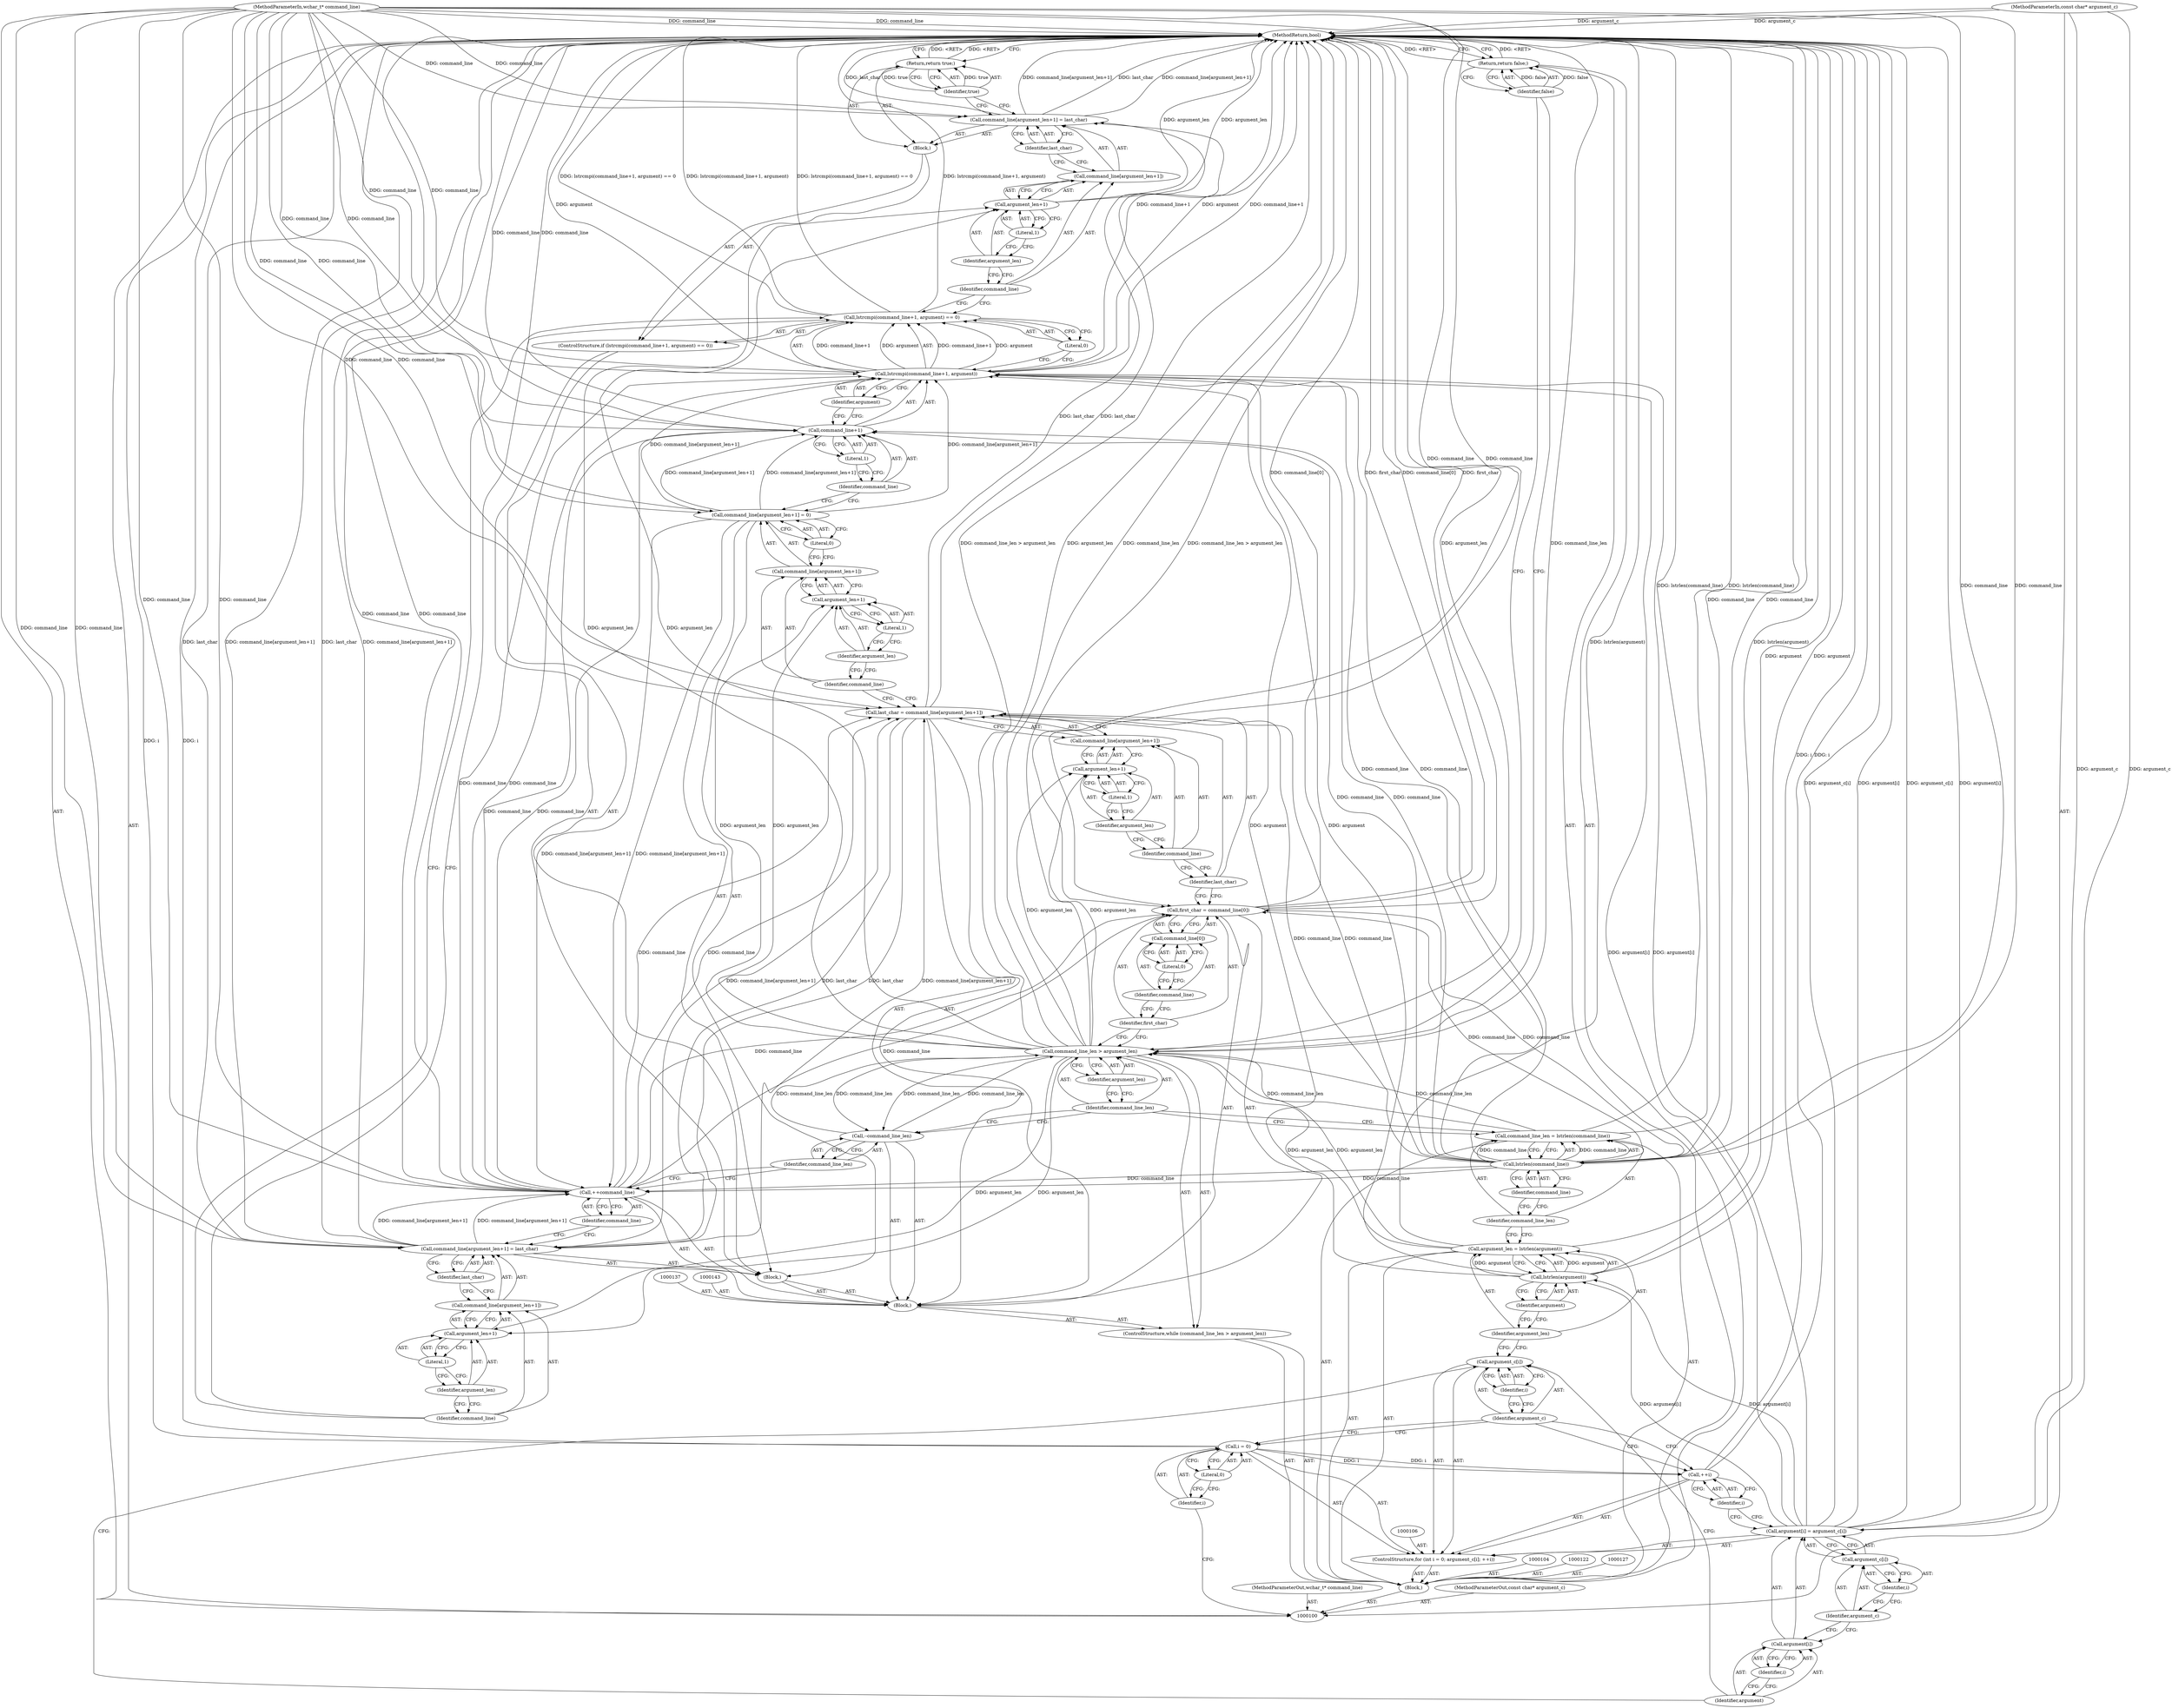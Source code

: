 digraph "1_Chrome_514f93279494ec4448b34a7aeeff27eccaae983f" {
"1000190" [label="(MethodReturn,bool)"];
"1000101" [label="(MethodParameterIn,wchar_t* command_line)"];
"1000242" [label="(MethodParameterOut,wchar_t* command_line)"];
"1000102" [label="(MethodParameterIn,const char* argument_c)"];
"1000243" [label="(MethodParameterOut,const char* argument_c)"];
"1000103" [label="(Block,)"];
"1000144" [label="(Call,last_char = command_line[argument_len+1])"];
"1000145" [label="(Identifier,last_char)"];
"1000146" [label="(Call,command_line[argument_len+1])"];
"1000147" [label="(Identifier,command_line)"];
"1000148" [label="(Call,argument_len+1)"];
"1000149" [label="(Identifier,argument_len)"];
"1000136" [label="(Block,)"];
"1000150" [label="(Literal,1)"];
"1000151" [label="(Block,)"];
"1000155" [label="(Call,argument_len+1)"];
"1000156" [label="(Identifier,argument_len)"];
"1000157" [label="(Literal,1)"];
"1000158" [label="(Literal,0)"];
"1000152" [label="(Call,command_line[argument_len+1] = 0)"];
"1000153" [label="(Call,command_line[argument_len+1])"];
"1000154" [label="(Identifier,command_line)"];
"1000160" [label="(Call,lstrcmpi(command_line+1, argument) == 0)"];
"1000161" [label="(Call,lstrcmpi(command_line+1, argument))"];
"1000162" [label="(Call,command_line+1)"];
"1000163" [label="(Identifier,command_line)"];
"1000164" [label="(Literal,1)"];
"1000165" [label="(Identifier,argument)"];
"1000166" [label="(Literal,0)"];
"1000167" [label="(Block,)"];
"1000159" [label="(ControlStructure,if (lstrcmpi(command_line+1, argument) == 0))"];
"1000171" [label="(Call,argument_len+1)"];
"1000172" [label="(Identifier,argument_len)"];
"1000173" [label="(Literal,1)"];
"1000174" [label="(Identifier,last_char)"];
"1000168" [label="(Call,command_line[argument_len+1] = last_char)"];
"1000169" [label="(Call,command_line[argument_len+1])"];
"1000170" [label="(Identifier,command_line)"];
"1000176" [label="(Identifier,true)"];
"1000175" [label="(Return,return true;)"];
"1000180" [label="(Call,argument_len+1)"];
"1000181" [label="(Identifier,argument_len)"];
"1000182" [label="(Literal,1)"];
"1000183" [label="(Identifier,last_char)"];
"1000177" [label="(Call,command_line[argument_len+1] = last_char)"];
"1000178" [label="(Call,command_line[argument_len+1])"];
"1000179" [label="(Identifier,command_line)"];
"1000184" [label="(Call,++command_line)"];
"1000185" [label="(Identifier,command_line)"];
"1000186" [label="(Call,--command_line_len)"];
"1000187" [label="(Identifier,command_line_len)"];
"1000188" [label="(Return,return false;)"];
"1000189" [label="(Identifier,false)"];
"1000107" [label="(Call,i = 0)"];
"1000108" [label="(Identifier,i)"];
"1000109" [label="(Literal,0)"];
"1000110" [label="(Call,argument_c[i])"];
"1000111" [label="(Identifier,argument_c)"];
"1000105" [label="(ControlStructure,for (int i = 0; argument_c[i]; ++i))"];
"1000112" [label="(Identifier,i)"];
"1000113" [label="(Call,++i)"];
"1000114" [label="(Identifier,i)"];
"1000118" [label="(Identifier,i)"];
"1000119" [label="(Call,argument_c[i])"];
"1000120" [label="(Identifier,argument_c)"];
"1000121" [label="(Identifier,i)"];
"1000115" [label="(Call,argument[i] = argument_c[i])"];
"1000116" [label="(Call,argument[i])"];
"1000117" [label="(Identifier,argument)"];
"1000125" [label="(Call,lstrlen(argument))"];
"1000126" [label="(Identifier,argument)"];
"1000123" [label="(Call,argument_len = lstrlen(argument))"];
"1000124" [label="(Identifier,argument_len)"];
"1000130" [label="(Call,lstrlen(command_line))"];
"1000131" [label="(Identifier,command_line)"];
"1000128" [label="(Call,command_line_len = lstrlen(command_line))"];
"1000129" [label="(Identifier,command_line_len)"];
"1000132" [label="(ControlStructure,while (command_line_len > argument_len))"];
"1000135" [label="(Identifier,argument_len)"];
"1000133" [label="(Call,command_line_len > argument_len)"];
"1000134" [label="(Identifier,command_line_len)"];
"1000138" [label="(Call,first_char = command_line[0])"];
"1000139" [label="(Identifier,first_char)"];
"1000140" [label="(Call,command_line[0])"];
"1000141" [label="(Identifier,command_line)"];
"1000142" [label="(Literal,0)"];
"1000190" -> "1000100"  [label="AST: "];
"1000190" -> "1000175"  [label="CFG: "];
"1000190" -> "1000188"  [label="CFG: "];
"1000188" -> "1000190"  [label="DDG: <RET>"];
"1000175" -> "1000190"  [label="DDG: <RET>"];
"1000177" -> "1000190"  [label="DDG: command_line[argument_len+1]"];
"1000177" -> "1000190"  [label="DDG: last_char"];
"1000171" -> "1000190"  [label="DDG: argument_len"];
"1000123" -> "1000190"  [label="DDG: lstrlen(argument)"];
"1000107" -> "1000190"  [label="DDG: i"];
"1000184" -> "1000190"  [label="DDG: command_line"];
"1000168" -> "1000190"  [label="DDG: command_line[argument_len+1]"];
"1000168" -> "1000190"  [label="DDG: last_char"];
"1000115" -> "1000190"  [label="DDG: argument_c[i]"];
"1000115" -> "1000190"  [label="DDG: argument[i]"];
"1000128" -> "1000190"  [label="DDG: lstrlen(command_line)"];
"1000125" -> "1000190"  [label="DDG: argument"];
"1000113" -> "1000190"  [label="DDG: i"];
"1000160" -> "1000190"  [label="DDG: lstrcmpi(command_line+1, argument) == 0"];
"1000160" -> "1000190"  [label="DDG: lstrcmpi(command_line+1, argument)"];
"1000138" -> "1000190"  [label="DDG: first_char"];
"1000138" -> "1000190"  [label="DDG: command_line[0]"];
"1000133" -> "1000190"  [label="DDG: command_line_len"];
"1000133" -> "1000190"  [label="DDG: command_line_len > argument_len"];
"1000133" -> "1000190"  [label="DDG: argument_len"];
"1000102" -> "1000190"  [label="DDG: argument_c"];
"1000101" -> "1000190"  [label="DDG: command_line"];
"1000162" -> "1000190"  [label="DDG: command_line"];
"1000161" -> "1000190"  [label="DDG: command_line+1"];
"1000161" -> "1000190"  [label="DDG: argument"];
"1000130" -> "1000190"  [label="DDG: command_line"];
"1000101" -> "1000100"  [label="AST: "];
"1000101" -> "1000190"  [label="DDG: command_line"];
"1000101" -> "1000130"  [label="DDG: command_line"];
"1000101" -> "1000138"  [label="DDG: command_line"];
"1000101" -> "1000144"  [label="DDG: command_line"];
"1000101" -> "1000152"  [label="DDG: command_line"];
"1000101" -> "1000161"  [label="DDG: command_line"];
"1000101" -> "1000162"  [label="DDG: command_line"];
"1000101" -> "1000168"  [label="DDG: command_line"];
"1000101" -> "1000177"  [label="DDG: command_line"];
"1000101" -> "1000184"  [label="DDG: command_line"];
"1000242" -> "1000100"  [label="AST: "];
"1000102" -> "1000100"  [label="AST: "];
"1000102" -> "1000190"  [label="DDG: argument_c"];
"1000102" -> "1000115"  [label="DDG: argument_c"];
"1000243" -> "1000100"  [label="AST: "];
"1000103" -> "1000100"  [label="AST: "];
"1000104" -> "1000103"  [label="AST: "];
"1000105" -> "1000103"  [label="AST: "];
"1000122" -> "1000103"  [label="AST: "];
"1000123" -> "1000103"  [label="AST: "];
"1000127" -> "1000103"  [label="AST: "];
"1000128" -> "1000103"  [label="AST: "];
"1000132" -> "1000103"  [label="AST: "];
"1000188" -> "1000103"  [label="AST: "];
"1000144" -> "1000136"  [label="AST: "];
"1000144" -> "1000146"  [label="CFG: "];
"1000145" -> "1000144"  [label="AST: "];
"1000146" -> "1000144"  [label="AST: "];
"1000154" -> "1000144"  [label="CFG: "];
"1000177" -> "1000144"  [label="DDG: command_line[argument_len+1]"];
"1000184" -> "1000144"  [label="DDG: command_line"];
"1000130" -> "1000144"  [label="DDG: command_line"];
"1000101" -> "1000144"  [label="DDG: command_line"];
"1000144" -> "1000168"  [label="DDG: last_char"];
"1000144" -> "1000177"  [label="DDG: last_char"];
"1000145" -> "1000144"  [label="AST: "];
"1000145" -> "1000138"  [label="CFG: "];
"1000147" -> "1000145"  [label="CFG: "];
"1000146" -> "1000144"  [label="AST: "];
"1000146" -> "1000148"  [label="CFG: "];
"1000147" -> "1000146"  [label="AST: "];
"1000148" -> "1000146"  [label="AST: "];
"1000144" -> "1000146"  [label="CFG: "];
"1000147" -> "1000146"  [label="AST: "];
"1000147" -> "1000145"  [label="CFG: "];
"1000149" -> "1000147"  [label="CFG: "];
"1000148" -> "1000146"  [label="AST: "];
"1000148" -> "1000150"  [label="CFG: "];
"1000149" -> "1000148"  [label="AST: "];
"1000150" -> "1000148"  [label="AST: "];
"1000146" -> "1000148"  [label="CFG: "];
"1000133" -> "1000148"  [label="DDG: argument_len"];
"1000149" -> "1000148"  [label="AST: "];
"1000149" -> "1000147"  [label="CFG: "];
"1000150" -> "1000149"  [label="CFG: "];
"1000136" -> "1000132"  [label="AST: "];
"1000137" -> "1000136"  [label="AST: "];
"1000138" -> "1000136"  [label="AST: "];
"1000143" -> "1000136"  [label="AST: "];
"1000144" -> "1000136"  [label="AST: "];
"1000151" -> "1000136"  [label="AST: "];
"1000184" -> "1000136"  [label="AST: "];
"1000186" -> "1000136"  [label="AST: "];
"1000150" -> "1000148"  [label="AST: "];
"1000150" -> "1000149"  [label="CFG: "];
"1000148" -> "1000150"  [label="CFG: "];
"1000151" -> "1000136"  [label="AST: "];
"1000152" -> "1000151"  [label="AST: "];
"1000159" -> "1000151"  [label="AST: "];
"1000177" -> "1000151"  [label="AST: "];
"1000155" -> "1000153"  [label="AST: "];
"1000155" -> "1000157"  [label="CFG: "];
"1000156" -> "1000155"  [label="AST: "];
"1000157" -> "1000155"  [label="AST: "];
"1000153" -> "1000155"  [label="CFG: "];
"1000133" -> "1000155"  [label="DDG: argument_len"];
"1000156" -> "1000155"  [label="AST: "];
"1000156" -> "1000154"  [label="CFG: "];
"1000157" -> "1000156"  [label="CFG: "];
"1000157" -> "1000155"  [label="AST: "];
"1000157" -> "1000156"  [label="CFG: "];
"1000155" -> "1000157"  [label="CFG: "];
"1000158" -> "1000152"  [label="AST: "];
"1000158" -> "1000153"  [label="CFG: "];
"1000152" -> "1000158"  [label="CFG: "];
"1000152" -> "1000151"  [label="AST: "];
"1000152" -> "1000158"  [label="CFG: "];
"1000153" -> "1000152"  [label="AST: "];
"1000158" -> "1000152"  [label="AST: "];
"1000163" -> "1000152"  [label="CFG: "];
"1000101" -> "1000152"  [label="DDG: command_line"];
"1000152" -> "1000161"  [label="DDG: command_line[argument_len+1]"];
"1000152" -> "1000162"  [label="DDG: command_line[argument_len+1]"];
"1000152" -> "1000184"  [label="DDG: command_line[argument_len+1]"];
"1000153" -> "1000152"  [label="AST: "];
"1000153" -> "1000155"  [label="CFG: "];
"1000154" -> "1000153"  [label="AST: "];
"1000155" -> "1000153"  [label="AST: "];
"1000158" -> "1000153"  [label="CFG: "];
"1000154" -> "1000153"  [label="AST: "];
"1000154" -> "1000144"  [label="CFG: "];
"1000156" -> "1000154"  [label="CFG: "];
"1000160" -> "1000159"  [label="AST: "];
"1000160" -> "1000166"  [label="CFG: "];
"1000161" -> "1000160"  [label="AST: "];
"1000166" -> "1000160"  [label="AST: "];
"1000170" -> "1000160"  [label="CFG: "];
"1000179" -> "1000160"  [label="CFG: "];
"1000160" -> "1000190"  [label="DDG: lstrcmpi(command_line+1, argument) == 0"];
"1000160" -> "1000190"  [label="DDG: lstrcmpi(command_line+1, argument)"];
"1000161" -> "1000160"  [label="DDG: command_line+1"];
"1000161" -> "1000160"  [label="DDG: argument"];
"1000161" -> "1000160"  [label="AST: "];
"1000161" -> "1000165"  [label="CFG: "];
"1000162" -> "1000161"  [label="AST: "];
"1000165" -> "1000161"  [label="AST: "];
"1000166" -> "1000161"  [label="CFG: "];
"1000161" -> "1000190"  [label="DDG: command_line+1"];
"1000161" -> "1000190"  [label="DDG: argument"];
"1000161" -> "1000160"  [label="DDG: command_line+1"];
"1000161" -> "1000160"  [label="DDG: argument"];
"1000184" -> "1000161"  [label="DDG: command_line"];
"1000152" -> "1000161"  [label="DDG: command_line[argument_len+1]"];
"1000130" -> "1000161"  [label="DDG: command_line"];
"1000101" -> "1000161"  [label="DDG: command_line"];
"1000125" -> "1000161"  [label="DDG: argument"];
"1000115" -> "1000161"  [label="DDG: argument[i]"];
"1000162" -> "1000161"  [label="AST: "];
"1000162" -> "1000164"  [label="CFG: "];
"1000163" -> "1000162"  [label="AST: "];
"1000164" -> "1000162"  [label="AST: "];
"1000165" -> "1000162"  [label="CFG: "];
"1000162" -> "1000190"  [label="DDG: command_line"];
"1000184" -> "1000162"  [label="DDG: command_line"];
"1000152" -> "1000162"  [label="DDG: command_line[argument_len+1]"];
"1000130" -> "1000162"  [label="DDG: command_line"];
"1000101" -> "1000162"  [label="DDG: command_line"];
"1000163" -> "1000162"  [label="AST: "];
"1000163" -> "1000152"  [label="CFG: "];
"1000164" -> "1000163"  [label="CFG: "];
"1000164" -> "1000162"  [label="AST: "];
"1000164" -> "1000163"  [label="CFG: "];
"1000162" -> "1000164"  [label="CFG: "];
"1000165" -> "1000161"  [label="AST: "];
"1000165" -> "1000162"  [label="CFG: "];
"1000161" -> "1000165"  [label="CFG: "];
"1000166" -> "1000160"  [label="AST: "];
"1000166" -> "1000161"  [label="CFG: "];
"1000160" -> "1000166"  [label="CFG: "];
"1000167" -> "1000159"  [label="AST: "];
"1000168" -> "1000167"  [label="AST: "];
"1000175" -> "1000167"  [label="AST: "];
"1000159" -> "1000151"  [label="AST: "];
"1000160" -> "1000159"  [label="AST: "];
"1000167" -> "1000159"  [label="AST: "];
"1000171" -> "1000169"  [label="AST: "];
"1000171" -> "1000173"  [label="CFG: "];
"1000172" -> "1000171"  [label="AST: "];
"1000173" -> "1000171"  [label="AST: "];
"1000169" -> "1000171"  [label="CFG: "];
"1000171" -> "1000190"  [label="DDG: argument_len"];
"1000133" -> "1000171"  [label="DDG: argument_len"];
"1000172" -> "1000171"  [label="AST: "];
"1000172" -> "1000170"  [label="CFG: "];
"1000173" -> "1000172"  [label="CFG: "];
"1000173" -> "1000171"  [label="AST: "];
"1000173" -> "1000172"  [label="CFG: "];
"1000171" -> "1000173"  [label="CFG: "];
"1000174" -> "1000168"  [label="AST: "];
"1000174" -> "1000169"  [label="CFG: "];
"1000168" -> "1000174"  [label="CFG: "];
"1000168" -> "1000167"  [label="AST: "];
"1000168" -> "1000174"  [label="CFG: "];
"1000169" -> "1000168"  [label="AST: "];
"1000174" -> "1000168"  [label="AST: "];
"1000176" -> "1000168"  [label="CFG: "];
"1000168" -> "1000190"  [label="DDG: command_line[argument_len+1]"];
"1000168" -> "1000190"  [label="DDG: last_char"];
"1000144" -> "1000168"  [label="DDG: last_char"];
"1000101" -> "1000168"  [label="DDG: command_line"];
"1000169" -> "1000168"  [label="AST: "];
"1000169" -> "1000171"  [label="CFG: "];
"1000170" -> "1000169"  [label="AST: "];
"1000171" -> "1000169"  [label="AST: "];
"1000174" -> "1000169"  [label="CFG: "];
"1000170" -> "1000169"  [label="AST: "];
"1000170" -> "1000160"  [label="CFG: "];
"1000172" -> "1000170"  [label="CFG: "];
"1000176" -> "1000175"  [label="AST: "];
"1000176" -> "1000168"  [label="CFG: "];
"1000175" -> "1000176"  [label="CFG: "];
"1000176" -> "1000175"  [label="DDG: true"];
"1000175" -> "1000167"  [label="AST: "];
"1000175" -> "1000176"  [label="CFG: "];
"1000176" -> "1000175"  [label="AST: "];
"1000190" -> "1000175"  [label="CFG: "];
"1000175" -> "1000190"  [label="DDG: <RET>"];
"1000176" -> "1000175"  [label="DDG: true"];
"1000180" -> "1000178"  [label="AST: "];
"1000180" -> "1000182"  [label="CFG: "];
"1000181" -> "1000180"  [label="AST: "];
"1000182" -> "1000180"  [label="AST: "];
"1000178" -> "1000180"  [label="CFG: "];
"1000133" -> "1000180"  [label="DDG: argument_len"];
"1000181" -> "1000180"  [label="AST: "];
"1000181" -> "1000179"  [label="CFG: "];
"1000182" -> "1000181"  [label="CFG: "];
"1000182" -> "1000180"  [label="AST: "];
"1000182" -> "1000181"  [label="CFG: "];
"1000180" -> "1000182"  [label="CFG: "];
"1000183" -> "1000177"  [label="AST: "];
"1000183" -> "1000178"  [label="CFG: "];
"1000177" -> "1000183"  [label="CFG: "];
"1000177" -> "1000151"  [label="AST: "];
"1000177" -> "1000183"  [label="CFG: "];
"1000178" -> "1000177"  [label="AST: "];
"1000183" -> "1000177"  [label="AST: "];
"1000185" -> "1000177"  [label="CFG: "];
"1000177" -> "1000190"  [label="DDG: command_line[argument_len+1]"];
"1000177" -> "1000190"  [label="DDG: last_char"];
"1000177" -> "1000144"  [label="DDG: command_line[argument_len+1]"];
"1000144" -> "1000177"  [label="DDG: last_char"];
"1000101" -> "1000177"  [label="DDG: command_line"];
"1000177" -> "1000184"  [label="DDG: command_line[argument_len+1]"];
"1000178" -> "1000177"  [label="AST: "];
"1000178" -> "1000180"  [label="CFG: "];
"1000179" -> "1000178"  [label="AST: "];
"1000180" -> "1000178"  [label="AST: "];
"1000183" -> "1000178"  [label="CFG: "];
"1000179" -> "1000178"  [label="AST: "];
"1000179" -> "1000160"  [label="CFG: "];
"1000181" -> "1000179"  [label="CFG: "];
"1000184" -> "1000136"  [label="AST: "];
"1000184" -> "1000185"  [label="CFG: "];
"1000185" -> "1000184"  [label="AST: "];
"1000187" -> "1000184"  [label="CFG: "];
"1000184" -> "1000190"  [label="DDG: command_line"];
"1000184" -> "1000138"  [label="DDG: command_line"];
"1000184" -> "1000144"  [label="DDG: command_line"];
"1000184" -> "1000161"  [label="DDG: command_line"];
"1000184" -> "1000162"  [label="DDG: command_line"];
"1000177" -> "1000184"  [label="DDG: command_line[argument_len+1]"];
"1000101" -> "1000184"  [label="DDG: command_line"];
"1000130" -> "1000184"  [label="DDG: command_line"];
"1000152" -> "1000184"  [label="DDG: command_line[argument_len+1]"];
"1000185" -> "1000184"  [label="AST: "];
"1000185" -> "1000177"  [label="CFG: "];
"1000184" -> "1000185"  [label="CFG: "];
"1000186" -> "1000136"  [label="AST: "];
"1000186" -> "1000187"  [label="CFG: "];
"1000187" -> "1000186"  [label="AST: "];
"1000134" -> "1000186"  [label="CFG: "];
"1000186" -> "1000133"  [label="DDG: command_line_len"];
"1000133" -> "1000186"  [label="DDG: command_line_len"];
"1000187" -> "1000186"  [label="AST: "];
"1000187" -> "1000184"  [label="CFG: "];
"1000186" -> "1000187"  [label="CFG: "];
"1000188" -> "1000103"  [label="AST: "];
"1000188" -> "1000189"  [label="CFG: "];
"1000189" -> "1000188"  [label="AST: "];
"1000190" -> "1000188"  [label="CFG: "];
"1000188" -> "1000190"  [label="DDG: <RET>"];
"1000189" -> "1000188"  [label="DDG: false"];
"1000189" -> "1000188"  [label="AST: "];
"1000189" -> "1000133"  [label="CFG: "];
"1000188" -> "1000189"  [label="CFG: "];
"1000189" -> "1000188"  [label="DDG: false"];
"1000107" -> "1000105"  [label="AST: "];
"1000107" -> "1000109"  [label="CFG: "];
"1000108" -> "1000107"  [label="AST: "];
"1000109" -> "1000107"  [label="AST: "];
"1000111" -> "1000107"  [label="CFG: "];
"1000107" -> "1000190"  [label="DDG: i"];
"1000107" -> "1000113"  [label="DDG: i"];
"1000108" -> "1000107"  [label="AST: "];
"1000108" -> "1000100"  [label="CFG: "];
"1000109" -> "1000108"  [label="CFG: "];
"1000109" -> "1000107"  [label="AST: "];
"1000109" -> "1000108"  [label="CFG: "];
"1000107" -> "1000109"  [label="CFG: "];
"1000110" -> "1000105"  [label="AST: "];
"1000110" -> "1000112"  [label="CFG: "];
"1000111" -> "1000110"  [label="AST: "];
"1000112" -> "1000110"  [label="AST: "];
"1000117" -> "1000110"  [label="CFG: "];
"1000124" -> "1000110"  [label="CFG: "];
"1000111" -> "1000110"  [label="AST: "];
"1000111" -> "1000107"  [label="CFG: "];
"1000111" -> "1000113"  [label="CFG: "];
"1000112" -> "1000111"  [label="CFG: "];
"1000105" -> "1000103"  [label="AST: "];
"1000106" -> "1000105"  [label="AST: "];
"1000107" -> "1000105"  [label="AST: "];
"1000110" -> "1000105"  [label="AST: "];
"1000113" -> "1000105"  [label="AST: "];
"1000115" -> "1000105"  [label="AST: "];
"1000112" -> "1000110"  [label="AST: "];
"1000112" -> "1000111"  [label="CFG: "];
"1000110" -> "1000112"  [label="CFG: "];
"1000113" -> "1000105"  [label="AST: "];
"1000113" -> "1000114"  [label="CFG: "];
"1000114" -> "1000113"  [label="AST: "];
"1000111" -> "1000113"  [label="CFG: "];
"1000113" -> "1000190"  [label="DDG: i"];
"1000107" -> "1000113"  [label="DDG: i"];
"1000114" -> "1000113"  [label="AST: "];
"1000114" -> "1000115"  [label="CFG: "];
"1000113" -> "1000114"  [label="CFG: "];
"1000118" -> "1000116"  [label="AST: "];
"1000118" -> "1000117"  [label="CFG: "];
"1000116" -> "1000118"  [label="CFG: "];
"1000119" -> "1000115"  [label="AST: "];
"1000119" -> "1000121"  [label="CFG: "];
"1000120" -> "1000119"  [label="AST: "];
"1000121" -> "1000119"  [label="AST: "];
"1000115" -> "1000119"  [label="CFG: "];
"1000120" -> "1000119"  [label="AST: "];
"1000120" -> "1000116"  [label="CFG: "];
"1000121" -> "1000120"  [label="CFG: "];
"1000121" -> "1000119"  [label="AST: "];
"1000121" -> "1000120"  [label="CFG: "];
"1000119" -> "1000121"  [label="CFG: "];
"1000115" -> "1000105"  [label="AST: "];
"1000115" -> "1000119"  [label="CFG: "];
"1000116" -> "1000115"  [label="AST: "];
"1000119" -> "1000115"  [label="AST: "];
"1000114" -> "1000115"  [label="CFG: "];
"1000115" -> "1000190"  [label="DDG: argument_c[i]"];
"1000115" -> "1000190"  [label="DDG: argument[i]"];
"1000102" -> "1000115"  [label="DDG: argument_c"];
"1000115" -> "1000125"  [label="DDG: argument[i]"];
"1000115" -> "1000161"  [label="DDG: argument[i]"];
"1000116" -> "1000115"  [label="AST: "];
"1000116" -> "1000118"  [label="CFG: "];
"1000117" -> "1000116"  [label="AST: "];
"1000118" -> "1000116"  [label="AST: "];
"1000120" -> "1000116"  [label="CFG: "];
"1000117" -> "1000116"  [label="AST: "];
"1000117" -> "1000110"  [label="CFG: "];
"1000118" -> "1000117"  [label="CFG: "];
"1000125" -> "1000123"  [label="AST: "];
"1000125" -> "1000126"  [label="CFG: "];
"1000126" -> "1000125"  [label="AST: "];
"1000123" -> "1000125"  [label="CFG: "];
"1000125" -> "1000190"  [label="DDG: argument"];
"1000125" -> "1000123"  [label="DDG: argument"];
"1000115" -> "1000125"  [label="DDG: argument[i]"];
"1000125" -> "1000161"  [label="DDG: argument"];
"1000126" -> "1000125"  [label="AST: "];
"1000126" -> "1000124"  [label="CFG: "];
"1000125" -> "1000126"  [label="CFG: "];
"1000123" -> "1000103"  [label="AST: "];
"1000123" -> "1000125"  [label="CFG: "];
"1000124" -> "1000123"  [label="AST: "];
"1000125" -> "1000123"  [label="AST: "];
"1000129" -> "1000123"  [label="CFG: "];
"1000123" -> "1000190"  [label="DDG: lstrlen(argument)"];
"1000125" -> "1000123"  [label="DDG: argument"];
"1000123" -> "1000133"  [label="DDG: argument_len"];
"1000124" -> "1000123"  [label="AST: "];
"1000124" -> "1000110"  [label="CFG: "];
"1000126" -> "1000124"  [label="CFG: "];
"1000130" -> "1000128"  [label="AST: "];
"1000130" -> "1000131"  [label="CFG: "];
"1000131" -> "1000130"  [label="AST: "];
"1000128" -> "1000130"  [label="CFG: "];
"1000130" -> "1000190"  [label="DDG: command_line"];
"1000130" -> "1000128"  [label="DDG: command_line"];
"1000101" -> "1000130"  [label="DDG: command_line"];
"1000130" -> "1000138"  [label="DDG: command_line"];
"1000130" -> "1000144"  [label="DDG: command_line"];
"1000130" -> "1000161"  [label="DDG: command_line"];
"1000130" -> "1000162"  [label="DDG: command_line"];
"1000130" -> "1000184"  [label="DDG: command_line"];
"1000131" -> "1000130"  [label="AST: "];
"1000131" -> "1000129"  [label="CFG: "];
"1000130" -> "1000131"  [label="CFG: "];
"1000128" -> "1000103"  [label="AST: "];
"1000128" -> "1000130"  [label="CFG: "];
"1000129" -> "1000128"  [label="AST: "];
"1000130" -> "1000128"  [label="AST: "];
"1000134" -> "1000128"  [label="CFG: "];
"1000128" -> "1000190"  [label="DDG: lstrlen(command_line)"];
"1000130" -> "1000128"  [label="DDG: command_line"];
"1000128" -> "1000133"  [label="DDG: command_line_len"];
"1000129" -> "1000128"  [label="AST: "];
"1000129" -> "1000123"  [label="CFG: "];
"1000131" -> "1000129"  [label="CFG: "];
"1000132" -> "1000103"  [label="AST: "];
"1000133" -> "1000132"  [label="AST: "];
"1000136" -> "1000132"  [label="AST: "];
"1000135" -> "1000133"  [label="AST: "];
"1000135" -> "1000134"  [label="CFG: "];
"1000133" -> "1000135"  [label="CFG: "];
"1000133" -> "1000132"  [label="AST: "];
"1000133" -> "1000135"  [label="CFG: "];
"1000134" -> "1000133"  [label="AST: "];
"1000135" -> "1000133"  [label="AST: "];
"1000139" -> "1000133"  [label="CFG: "];
"1000189" -> "1000133"  [label="CFG: "];
"1000133" -> "1000190"  [label="DDG: command_line_len"];
"1000133" -> "1000190"  [label="DDG: command_line_len > argument_len"];
"1000133" -> "1000190"  [label="DDG: argument_len"];
"1000186" -> "1000133"  [label="DDG: command_line_len"];
"1000128" -> "1000133"  [label="DDG: command_line_len"];
"1000123" -> "1000133"  [label="DDG: argument_len"];
"1000133" -> "1000148"  [label="DDG: argument_len"];
"1000133" -> "1000155"  [label="DDG: argument_len"];
"1000133" -> "1000171"  [label="DDG: argument_len"];
"1000133" -> "1000180"  [label="DDG: argument_len"];
"1000133" -> "1000186"  [label="DDG: command_line_len"];
"1000134" -> "1000133"  [label="AST: "];
"1000134" -> "1000186"  [label="CFG: "];
"1000134" -> "1000128"  [label="CFG: "];
"1000135" -> "1000134"  [label="CFG: "];
"1000138" -> "1000136"  [label="AST: "];
"1000138" -> "1000140"  [label="CFG: "];
"1000139" -> "1000138"  [label="AST: "];
"1000140" -> "1000138"  [label="AST: "];
"1000145" -> "1000138"  [label="CFG: "];
"1000138" -> "1000190"  [label="DDG: first_char"];
"1000138" -> "1000190"  [label="DDG: command_line[0]"];
"1000184" -> "1000138"  [label="DDG: command_line"];
"1000130" -> "1000138"  [label="DDG: command_line"];
"1000101" -> "1000138"  [label="DDG: command_line"];
"1000139" -> "1000138"  [label="AST: "];
"1000139" -> "1000133"  [label="CFG: "];
"1000141" -> "1000139"  [label="CFG: "];
"1000140" -> "1000138"  [label="AST: "];
"1000140" -> "1000142"  [label="CFG: "];
"1000141" -> "1000140"  [label="AST: "];
"1000142" -> "1000140"  [label="AST: "];
"1000138" -> "1000140"  [label="CFG: "];
"1000141" -> "1000140"  [label="AST: "];
"1000141" -> "1000139"  [label="CFG: "];
"1000142" -> "1000141"  [label="CFG: "];
"1000142" -> "1000140"  [label="AST: "];
"1000142" -> "1000141"  [label="CFG: "];
"1000140" -> "1000142"  [label="CFG: "];
}
